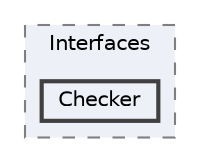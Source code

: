 digraph "addressbook/src/main/java/it/unisa/diem/Model/Interfaces/Checker"
{
 // LATEX_PDF_SIZE
  bgcolor="transparent";
  edge [fontname=Helvetica,fontsize=10,labelfontname=Helvetica,labelfontsize=10];
  node [fontname=Helvetica,fontsize=10,shape=box,height=0.2,width=0.4];
  compound=true
  subgraph clusterdir_8fc31f6afd5e3d003fefec4f3354c7a3 {
    graph [ bgcolor="#edf0f7", pencolor="grey50", label="Interfaces", fontname=Helvetica,fontsize=10 style="filled,dashed", URL="dir_8fc31f6afd5e3d003fefec4f3354c7a3.html",tooltip=""]
  dir_63307b788b973f3e8999fbc21ad1f147 [label="Checker", fillcolor="#edf0f7", color="grey25", style="filled,bold", URL="dir_63307b788b973f3e8999fbc21ad1f147.html",tooltip=""];
  }
}
